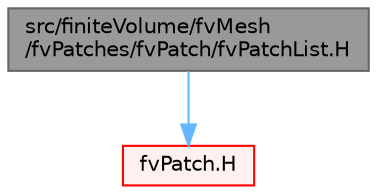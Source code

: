 digraph "src/finiteVolume/fvMesh/fvPatches/fvPatch/fvPatchList.H"
{
 // LATEX_PDF_SIZE
  bgcolor="transparent";
  edge [fontname=Helvetica,fontsize=10,labelfontname=Helvetica,labelfontsize=10];
  node [fontname=Helvetica,fontsize=10,shape=box,height=0.2,width=0.4];
  Node1 [id="Node000001",label="src/finiteVolume/fvMesh\l/fvPatches/fvPatch/fvPatchList.H",height=0.2,width=0.4,color="gray40", fillcolor="grey60", style="filled", fontcolor="black",tooltip=" "];
  Node1 -> Node2 [id="edge1_Node000001_Node000002",color="steelblue1",style="solid",tooltip=" "];
  Node2 [id="Node000002",label="fvPatch.H",height=0.2,width=0.4,color="red", fillcolor="#FFF0F0", style="filled",URL="$fvPatch_8H.html",tooltip=" "];
}
